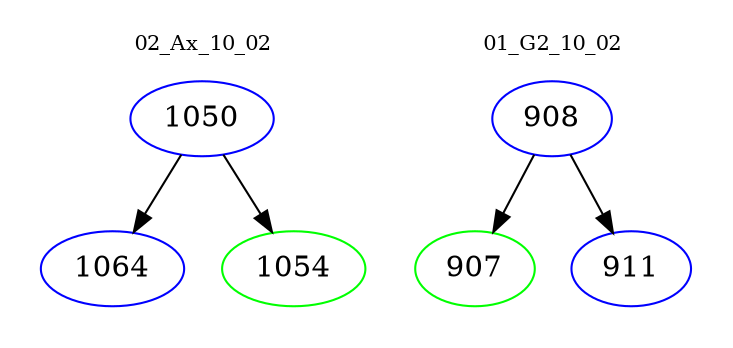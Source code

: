 digraph{
subgraph cluster_0 {
color = white
label = "02_Ax_10_02";
fontsize=10;
T0_1050 [label="1050", color="blue"]
T0_1050 -> T0_1064 [color="black"]
T0_1064 [label="1064", color="blue"]
T0_1050 -> T0_1054 [color="black"]
T0_1054 [label="1054", color="green"]
}
subgraph cluster_1 {
color = white
label = "01_G2_10_02";
fontsize=10;
T1_908 [label="908", color="blue"]
T1_908 -> T1_907 [color="black"]
T1_907 [label="907", color="green"]
T1_908 -> T1_911 [color="black"]
T1_911 [label="911", color="blue"]
}
}
